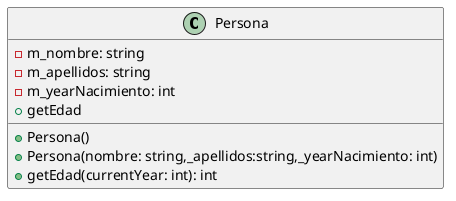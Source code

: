 @startuml definir persona por ano de nacimiento nombre y apellidos y edad actual segun ano actual
class Persona{
    -m_nombre: string
    -m_apellidos: string
    -m_yearNacimiento: int
    +Persona()
    +Persona(nombre: string,_apellidos:string,_yearNacimiento: int)
    +getEdad(currentYear: int): int
    +getEdad





}